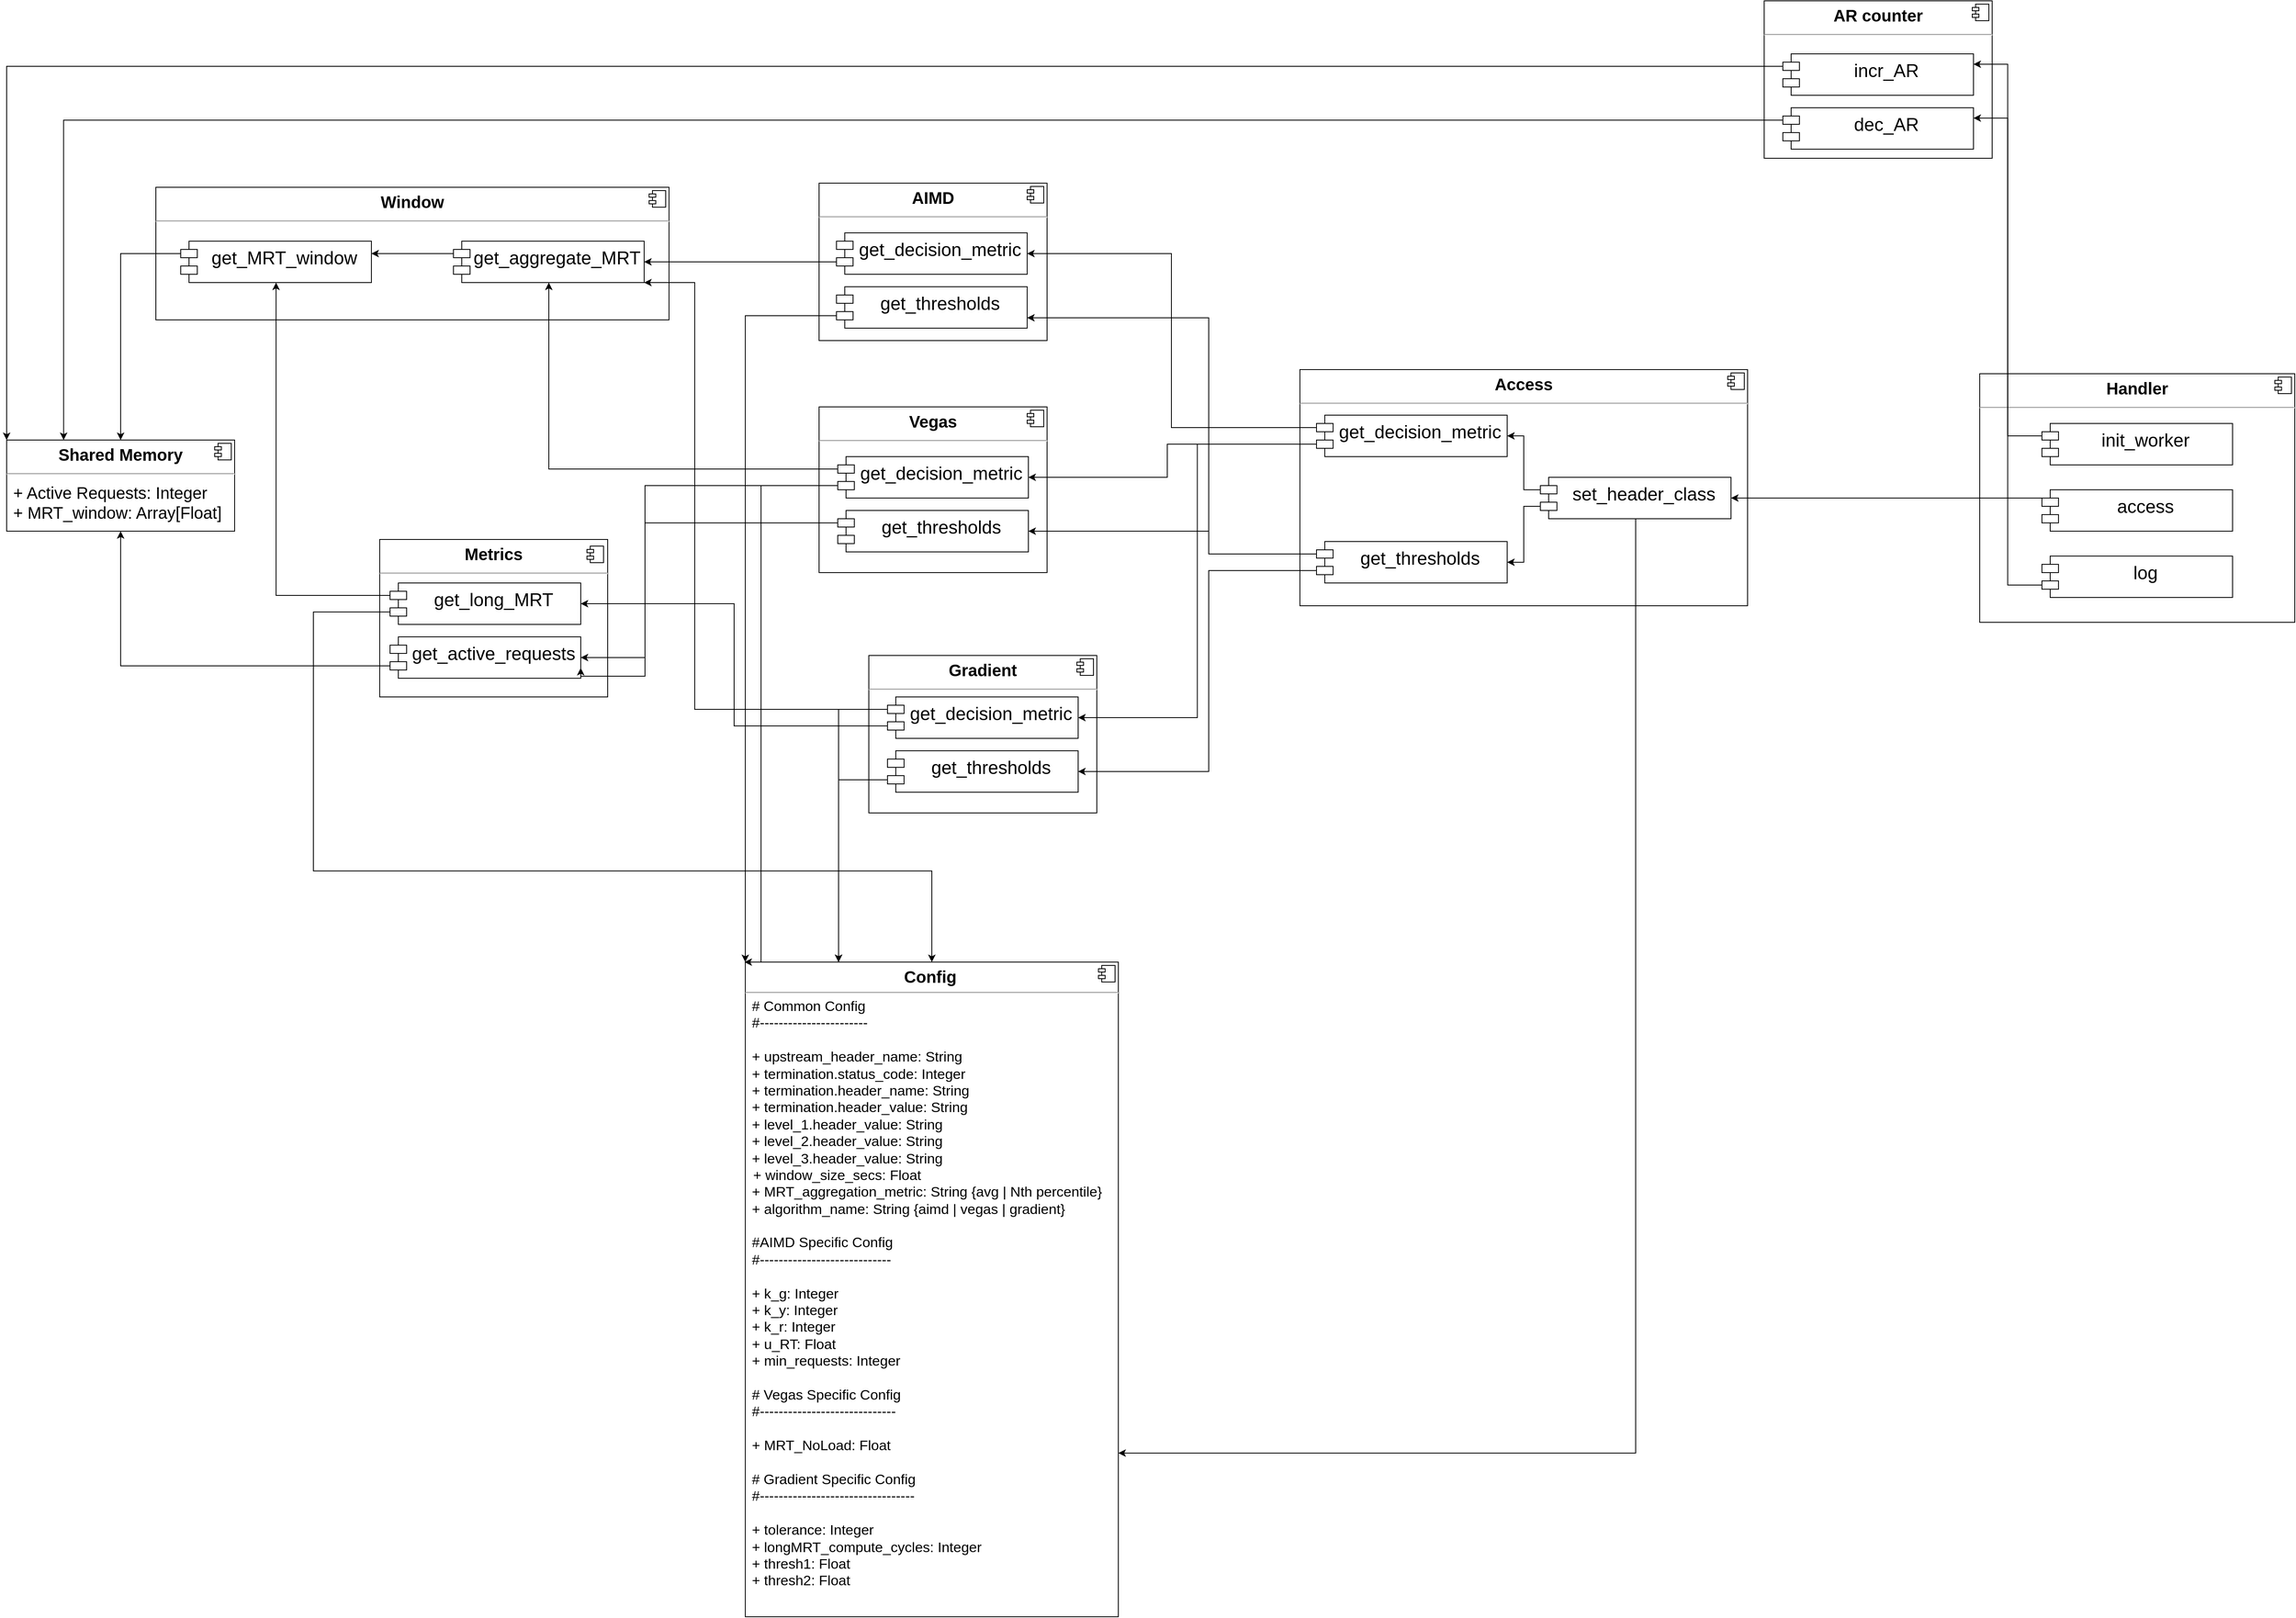 <mxfile version="17.4.0" type="github">
  <diagram id="C5RBs43oDa-KdzZeNtuy" name="Page-1">
    <mxGraphModel dx="6462" dy="2369" grid="1" gridSize="10" guides="1" tooltips="1" connect="1" arrows="1" fold="1" page="1" pageScale="1" pageWidth="827" pageHeight="1169" math="0" shadow="0">
      <root>
        <mxCell id="WIyWlLk6GJQsqaUBKTNV-0" />
        <mxCell id="WIyWlLk6GJQsqaUBKTNV-1" parent="WIyWlLk6GJQsqaUBKTNV-0" />
        <mxCell id="--dWJRHX75SRgyuAdrLD-0" value="&lt;p style=&quot;margin: 0px ; margin-top: 6px ; text-align: center&quot;&gt;&lt;b&gt;&lt;font style=&quot;font-size: 20px&quot;&gt;Config&lt;/font&gt;&lt;span style=&quot;font-size: 13px&quot;&gt;&amp;nbsp;&lt;/span&gt;&lt;/b&gt;&lt;/p&gt;&lt;hr&gt;&lt;p style=&quot;margin: 0px 0px 0px 8px ; font-size: 17px&quot;&gt;&lt;font style=&quot;font-size: 17px&quot;&gt;# Common Config&lt;/font&gt;&lt;/p&gt;&lt;p style=&quot;margin: 0px 0px 0px 8px ; font-size: 17px&quot;&gt;&lt;font style=&quot;font-size: 17px&quot;&gt;#-----------------------&lt;/font&gt;&lt;/p&gt;&lt;p style=&quot;margin: 0px 0px 0px 8px ; font-size: 17px&quot;&gt;&lt;font style=&quot;font-size: 17px&quot;&gt;&lt;br&gt;&lt;/font&gt;&lt;/p&gt;&lt;p style=&quot;margin: 0px 0px 0px 8px ; font-size: 17px&quot;&gt;&lt;font style=&quot;font-size: 17px&quot;&gt;+ upstream_header_name: String&lt;br&gt;+ termination.status_code: Integer&lt;/font&gt;&lt;/p&gt;&lt;p style=&quot;margin: 0px 0px 0px 8px ; font-size: 17px&quot;&gt;&lt;font style=&quot;font-size: 17px&quot;&gt;+&amp;nbsp;termination.header_name: String&lt;/font&gt;&lt;/p&gt;&lt;p style=&quot;margin: 0px 0px 0px 8px ; font-size: 17px&quot;&gt;&lt;font style=&quot;font-size: 17px&quot;&gt;+&amp;nbsp;termination.header_value: String&lt;/font&gt;&lt;/p&gt;&lt;p style=&quot;margin: 0px 0px 0px 8px ; font-size: 17px&quot;&gt;&lt;font style=&quot;font-size: 17px&quot;&gt;+&amp;nbsp;level_1.header_value: String&lt;span&gt;&amp;nbsp;&lt;/span&gt;&lt;/font&gt;&lt;/p&gt;&lt;p style=&quot;margin: 0px 0px 0px 8px ; font-size: 17px&quot;&gt;&lt;font style=&quot;font-size: 17px&quot;&gt;+&amp;nbsp;level_2.header_value: String&lt;span&gt;&amp;nbsp;&lt;/span&gt;&lt;span&gt;&lt;br&gt;&lt;/span&gt;&lt;/font&gt;&lt;/p&gt;&lt;p style=&quot;margin: 0px 0px 0px 8px ; font-size: 17px&quot;&gt;&lt;font style=&quot;font-size: 17px&quot;&gt;+&amp;nbsp;level_3.header_value: String&lt;span&gt;&amp;nbsp;&lt;/span&gt;&lt;span&gt;&lt;br&gt;&lt;/span&gt;&lt;/font&gt;&lt;/p&gt;&lt;font style=&quot;font-size: 17px&quot;&gt;&amp;nbsp;&amp;nbsp;+ window_size_secs: Float&lt;br&gt;&lt;/font&gt;&lt;p style=&quot;margin: 0px 0px 0px 8px ; font-size: 17px&quot;&gt;&lt;font style=&quot;font-size: 17px&quot;&gt;+&amp;nbsp;MRT_aggregation_metric: String {avg | Nth percentile}&lt;br&gt;+ algorithm_name: String {aimd | vegas | gradient}&lt;/font&gt;&lt;/p&gt;&lt;p style=&quot;margin: 0px 0px 0px 8px ; font-size: 17px&quot;&gt;&lt;font style=&quot;font-size: 17px&quot;&gt;&lt;br&gt;&lt;/font&gt;&lt;/p&gt;&lt;p style=&quot;margin: 0px 0px 0px 8px ; font-size: 17px&quot;&gt;&lt;font style=&quot;font-size: 17px&quot;&gt;#AIMD Specific Config&lt;/font&gt;&lt;/p&gt;&lt;p style=&quot;margin: 0px 0px 0px 8px ; font-size: 17px&quot;&gt;&lt;font style=&quot;font-size: 17px&quot;&gt;#----------------------------&lt;/font&gt;&lt;/p&gt;&lt;p style=&quot;margin: 0px 0px 0px 8px ; font-size: 17px&quot;&gt;&lt;font style=&quot;font-size: 17px&quot;&gt;&lt;br&gt;&lt;/font&gt;&lt;/p&gt;&lt;p style=&quot;margin: 0px 0px 0px 8px ; font-size: 17px&quot;&gt;&lt;font style=&quot;font-size: 17px&quot;&gt;+ k_g: Integer&lt;br&gt;&lt;/font&gt;&lt;/p&gt;&lt;p style=&quot;margin: 0px 0px 0px 8px ; font-size: 17px&quot;&gt;&lt;font style=&quot;font-size: 17px&quot;&gt;+&amp;nbsp;k_y: Integer&lt;/font&gt;&lt;/p&gt;&lt;p style=&quot;margin: 0px 0px 0px 8px ; font-size: 17px&quot;&gt;&lt;font style=&quot;font-size: 17px&quot;&gt;+&amp;nbsp;k_r: Integer&lt;/font&gt;&lt;/p&gt;&lt;p style=&quot;margin: 0px 0px 0px 8px ; font-size: 17px&quot;&gt;&lt;font style=&quot;font-size: 17px&quot;&gt;+ u_RT: Float&lt;br&gt;&lt;/font&gt;&lt;/p&gt;&lt;p style=&quot;margin: 0px 0px 0px 8px ; font-size: 17px&quot;&gt;&lt;font style=&quot;font-size: 17px&quot;&gt;+ min_requests: Integer&lt;br&gt;&lt;/font&gt;&lt;/p&gt;&lt;p style=&quot;margin: 0px 0px 0px 8px ; font-size: 17px&quot;&gt;&lt;font style=&quot;font-size: 17px&quot;&gt;&lt;br&gt;&lt;/font&gt;&lt;/p&gt;&lt;p style=&quot;margin: 0px 0px 0px 8px ; font-size: 17px&quot;&gt;&lt;font style=&quot;font-size: 17px&quot;&gt;# Vegas&amp;nbsp;Specific Config&lt;/font&gt;&lt;/p&gt;&lt;p style=&quot;margin: 0px 0px 0px 8px ; font-size: 17px&quot;&gt;&lt;font style=&quot;font-size: 17px&quot;&gt;#-----------------------------&lt;/font&gt;&lt;/p&gt;&lt;p style=&quot;margin: 0px 0px 0px 8px ; font-size: 17px&quot;&gt;&lt;font style=&quot;font-size: 17px&quot;&gt;&lt;br&gt;&lt;/font&gt;&lt;/p&gt;&lt;p style=&quot;margin: 0px 0px 0px 8px ; font-size: 17px&quot;&gt;&lt;font style=&quot;font-size: 17px&quot;&gt;+ MRT_NoLoad: Float&lt;br&gt;&lt;/font&gt;&lt;/p&gt;&lt;p style=&quot;margin: 0px 0px 0px 8px ; font-size: 17px&quot;&gt;&lt;font style=&quot;font-size: 17px&quot;&gt;&lt;br&gt;&lt;/font&gt;&lt;/p&gt;&lt;p style=&quot;margin: 0px 0px 0px 8px ; font-size: 17px&quot;&gt;&lt;font style=&quot;font-size: 17px&quot;&gt;# Gradient Specific Config&lt;/font&gt;&lt;/p&gt;&lt;p style=&quot;margin: 0px 0px 0px 8px ; font-size: 17px&quot;&gt;&lt;font style=&quot;font-size: 17px&quot;&gt;#---------------------------------&lt;/font&gt;&lt;/p&gt;&lt;p style=&quot;margin: 0px 0px 0px 8px ; font-size: 17px&quot;&gt;&lt;font style=&quot;font-size: 17px&quot;&gt;&lt;br&gt;&lt;/font&gt;&lt;/p&gt;&lt;p style=&quot;margin: 0px 0px 0px 8px ; font-size: 17px&quot;&gt;&lt;font style=&quot;font-size: 17px&quot;&gt;+ tolerance: Integer&amp;nbsp;&lt;/font&gt;&lt;/p&gt;&lt;p style=&quot;margin: 0px 0px 0px 8px ; font-size: 17px&quot;&gt;&lt;font style=&quot;font-size: 17px&quot;&gt;+&amp;nbsp;longMRT_compute_cycles: Integer&lt;/font&gt;&lt;/p&gt;&lt;p style=&quot;margin: 0px 0px 0px 8px ; font-size: 17px&quot;&gt;&lt;font style=&quot;font-size: 17px&quot;&gt;+&amp;nbsp;thresh1: Float&amp;nbsp;&lt;/font&gt;&lt;/p&gt;&lt;p style=&quot;margin: 0px 0px 0px 8px ; font-size: 17px&quot;&gt;&lt;font style=&quot;font-size: 17px&quot;&gt;+&amp;nbsp;thresh2: Float&lt;/font&gt;&lt;/p&gt;" style="align=left;overflow=fill;html=1;dropTarget=0;" vertex="1" parent="WIyWlLk6GJQsqaUBKTNV-1">
          <mxGeometry x="-1849" y="580" width="450" height="790" as="geometry" />
        </mxCell>
        <mxCell id="--dWJRHX75SRgyuAdrLD-1" value="" style="shape=component;jettyWidth=8;jettyHeight=4;" vertex="1" parent="--dWJRHX75SRgyuAdrLD-0">
          <mxGeometry x="1" width="20" height="20" relative="1" as="geometry">
            <mxPoint x="-24" y="4" as="offset" />
          </mxGeometry>
        </mxCell>
        <mxCell id="--dWJRHX75SRgyuAdrLD-2" value="&lt;p style=&quot;margin: 0px ; margin-top: 6px ; text-align: center&quot;&gt;&lt;b&gt;Handler&lt;/b&gt;&lt;/p&gt;&lt;hr&gt;&lt;p style=&quot;margin: 0px ; margin-left: 8px&quot;&gt;&lt;br&gt;&lt;/p&gt;" style="align=left;overflow=fill;html=1;dropTarget=0;fontSize=20;" vertex="1" parent="WIyWlLk6GJQsqaUBKTNV-1">
          <mxGeometry x="-360" y="-130" width="380" height="300" as="geometry" />
        </mxCell>
        <mxCell id="--dWJRHX75SRgyuAdrLD-3" value="" style="shape=component;jettyWidth=8;jettyHeight=4;fontSize=20;" vertex="1" parent="--dWJRHX75SRgyuAdrLD-2">
          <mxGeometry x="1" width="20" height="20" relative="1" as="geometry">
            <mxPoint x="-24" y="4" as="offset" />
          </mxGeometry>
        </mxCell>
        <mxCell id="--dWJRHX75SRgyuAdrLD-4" value="&lt;p style=&quot;margin: 0px ; margin-top: 6px ; text-align: center&quot;&gt;&lt;b&gt;Window&lt;/b&gt;&lt;/p&gt;&lt;hr&gt;&lt;p style=&quot;margin: 0px ; margin-left: 8px&quot;&gt;&lt;br&gt;&lt;/p&gt;" style="align=left;overflow=fill;html=1;dropTarget=0;fontSize=20;" vertex="1" parent="WIyWlLk6GJQsqaUBKTNV-1">
          <mxGeometry x="-2560" y="-355" width="619" height="160" as="geometry" />
        </mxCell>
        <mxCell id="--dWJRHX75SRgyuAdrLD-5" value="" style="shape=component;jettyWidth=8;jettyHeight=4;fontSize=20;" vertex="1" parent="--dWJRHX75SRgyuAdrLD-4">
          <mxGeometry x="1" width="20" height="20" relative="1" as="geometry">
            <mxPoint x="-24" y="4" as="offset" />
          </mxGeometry>
        </mxCell>
        <mxCell id="--dWJRHX75SRgyuAdrLD-6" value="&lt;p style=&quot;margin: 0px ; margin-top: 6px ; text-align: center&quot;&gt;&lt;b&gt;AIMD&lt;/b&gt;&lt;/p&gt;&lt;hr&gt;&lt;p style=&quot;margin: 0px ; margin-left: 8px&quot;&gt;&lt;br&gt;&lt;/p&gt;" style="align=left;overflow=fill;html=1;dropTarget=0;fontSize=20;" vertex="1" parent="WIyWlLk6GJQsqaUBKTNV-1">
          <mxGeometry x="-1760" y="-360" width="275" height="190" as="geometry" />
        </mxCell>
        <mxCell id="--dWJRHX75SRgyuAdrLD-7" value="" style="shape=component;jettyWidth=8;jettyHeight=4;fontSize=20;" vertex="1" parent="--dWJRHX75SRgyuAdrLD-6">
          <mxGeometry x="1" width="20" height="20" relative="1" as="geometry">
            <mxPoint x="-24" y="4" as="offset" />
          </mxGeometry>
        </mxCell>
        <mxCell id="--dWJRHX75SRgyuAdrLD-8" value="&lt;p style=&quot;margin: 0px ; margin-top: 6px ; text-align: center&quot;&gt;&lt;b&gt;Vegas&lt;/b&gt;&lt;/p&gt;&lt;hr&gt;&lt;p style=&quot;margin: 0px ; margin-left: 8px&quot;&gt;&lt;br&gt;&lt;/p&gt;" style="align=left;overflow=fill;html=1;dropTarget=0;fontSize=20;" vertex="1" parent="WIyWlLk6GJQsqaUBKTNV-1">
          <mxGeometry x="-1760" y="-90" width="275" height="200" as="geometry" />
        </mxCell>
        <mxCell id="--dWJRHX75SRgyuAdrLD-9" value="" style="shape=component;jettyWidth=8;jettyHeight=4;fontSize=20;" vertex="1" parent="--dWJRHX75SRgyuAdrLD-8">
          <mxGeometry x="1" width="20" height="20" relative="1" as="geometry">
            <mxPoint x="-24" y="4" as="offset" />
          </mxGeometry>
        </mxCell>
        <mxCell id="--dWJRHX75SRgyuAdrLD-10" value="&lt;p style=&quot;margin: 0px ; margin-top: 6px ; text-align: center&quot;&gt;&lt;b&gt;Gradient&lt;/b&gt;&lt;/p&gt;&lt;hr&gt;&lt;p style=&quot;margin: 0px ; margin-left: 8px&quot;&gt;&lt;br&gt;&lt;/p&gt;" style="align=left;overflow=fill;html=1;dropTarget=0;fontSize=20;" vertex="1" parent="WIyWlLk6GJQsqaUBKTNV-1">
          <mxGeometry x="-1700" y="210" width="275" height="190" as="geometry" />
        </mxCell>
        <mxCell id="--dWJRHX75SRgyuAdrLD-11" value="" style="shape=component;jettyWidth=8;jettyHeight=4;fontSize=20;" vertex="1" parent="--dWJRHX75SRgyuAdrLD-10">
          <mxGeometry x="1" width="20" height="20" relative="1" as="geometry">
            <mxPoint x="-24" y="4" as="offset" />
          </mxGeometry>
        </mxCell>
        <mxCell id="--dWJRHX75SRgyuAdrLD-15" value="&lt;p style=&quot;margin: 0px ; margin-top: 6px ; text-align: center&quot;&gt;&lt;b&gt;Access&lt;/b&gt;&lt;/p&gt;&lt;hr&gt;&lt;p style=&quot;margin: 0px ; margin-left: 8px&quot;&gt;&lt;br&gt;&lt;/p&gt;" style="align=left;overflow=fill;html=1;dropTarget=0;fontSize=20;" vertex="1" parent="WIyWlLk6GJQsqaUBKTNV-1">
          <mxGeometry x="-1180" y="-135" width="540" height="285" as="geometry" />
        </mxCell>
        <mxCell id="--dWJRHX75SRgyuAdrLD-16" value="" style="shape=component;jettyWidth=8;jettyHeight=4;fontSize=20;" vertex="1" parent="--dWJRHX75SRgyuAdrLD-15">
          <mxGeometry x="1" width="20" height="20" relative="1" as="geometry">
            <mxPoint x="-24" y="4" as="offset" />
          </mxGeometry>
        </mxCell>
        <mxCell id="--dWJRHX75SRgyuAdrLD-19" value="&lt;p style=&quot;margin: 0px ; margin-top: 6px ; text-align: center&quot;&gt;&lt;b&gt;Shared Memory&lt;/b&gt;&lt;/p&gt;&lt;hr&gt;&lt;p style=&quot;margin: 0px ; margin-left: 8px&quot;&gt;+ Active Requests: Integer&lt;br&gt;+ MRT_window: Array[Float]&lt;/p&gt;" style="align=left;overflow=fill;html=1;dropTarget=0;fontSize=20;" vertex="1" parent="WIyWlLk6GJQsqaUBKTNV-1">
          <mxGeometry x="-2740" y="-50" width="275" height="110" as="geometry" />
        </mxCell>
        <mxCell id="--dWJRHX75SRgyuAdrLD-20" value="" style="shape=component;jettyWidth=8;jettyHeight=4;fontSize=20;" vertex="1" parent="--dWJRHX75SRgyuAdrLD-19">
          <mxGeometry x="1" width="20" height="20" relative="1" as="geometry">
            <mxPoint x="-24" y="4" as="offset" />
          </mxGeometry>
        </mxCell>
        <mxCell id="--dWJRHX75SRgyuAdrLD-25" value="init_worker" style="shape=module;align=left;spacingLeft=20;align=center;verticalAlign=top;fontSize=22;" vertex="1" parent="WIyWlLk6GJQsqaUBKTNV-1">
          <mxGeometry x="-285" y="-70" width="230" height="50" as="geometry" />
        </mxCell>
        <mxCell id="--dWJRHX75SRgyuAdrLD-64" style="edgeStyle=orthogonalEdgeStyle;rounded=0;orthogonalLoop=1;jettySize=auto;html=1;exitX=0;exitY=0;exitDx=0;exitDy=15;exitPerimeter=0;entryX=1;entryY=0.5;entryDx=0;entryDy=0;fontSize=22;" edge="1" parent="WIyWlLk6GJQsqaUBKTNV-1" source="--dWJRHX75SRgyuAdrLD-26" target="--dWJRHX75SRgyuAdrLD-40">
          <mxGeometry relative="1" as="geometry">
            <Array as="points">
              <mxPoint x="-285" y="20" />
            </Array>
          </mxGeometry>
        </mxCell>
        <mxCell id="--dWJRHX75SRgyuAdrLD-26" value="access" style="shape=module;align=left;spacingLeft=20;align=center;verticalAlign=top;fontSize=22;" vertex="1" parent="WIyWlLk6GJQsqaUBKTNV-1">
          <mxGeometry x="-285" y="10" width="230" height="50" as="geometry" />
        </mxCell>
        <mxCell id="--dWJRHX75SRgyuAdrLD-27" value="log" style="shape=module;align=left;spacingLeft=20;align=center;verticalAlign=top;fontSize=22;" vertex="1" parent="WIyWlLk6GJQsqaUBKTNV-1">
          <mxGeometry x="-285" y="90" width="230" height="50" as="geometry" />
        </mxCell>
        <mxCell id="--dWJRHX75SRgyuAdrLD-84" style="edgeStyle=orthogonalEdgeStyle;rounded=0;orthogonalLoop=1;jettySize=auto;html=1;exitX=0;exitY=0;exitDx=0;exitDy=35;exitPerimeter=0;fontSize=22;" edge="1" parent="WIyWlLk6GJQsqaUBKTNV-1" source="--dWJRHX75SRgyuAdrLD-28" target="--dWJRHX75SRgyuAdrLD-37">
          <mxGeometry relative="1" as="geometry" />
        </mxCell>
        <mxCell id="--dWJRHX75SRgyuAdrLD-28" value="get_decision_metric" style="shape=module;align=left;spacingLeft=20;align=center;verticalAlign=top;fontSize=22;" vertex="1" parent="WIyWlLk6GJQsqaUBKTNV-1">
          <mxGeometry x="-1739" y="-300" width="230" height="50" as="geometry" />
        </mxCell>
        <mxCell id="--dWJRHX75SRgyuAdrLD-89" style="edgeStyle=orthogonalEdgeStyle;rounded=0;orthogonalLoop=1;jettySize=auto;html=1;exitX=0;exitY=0;exitDx=0;exitDy=35;exitPerimeter=0;entryX=0;entryY=0;entryDx=0;entryDy=0;fontSize=22;" edge="1" parent="WIyWlLk6GJQsqaUBKTNV-1" source="--dWJRHX75SRgyuAdrLD-29" target="--dWJRHX75SRgyuAdrLD-0">
          <mxGeometry relative="1" as="geometry">
            <Array as="points">
              <mxPoint x="-1849" y="-200" />
            </Array>
          </mxGeometry>
        </mxCell>
        <mxCell id="--dWJRHX75SRgyuAdrLD-29" value="get_thresholds" style="shape=module;align=left;spacingLeft=20;align=center;verticalAlign=top;fontSize=22;" vertex="1" parent="WIyWlLk6GJQsqaUBKTNV-1">
          <mxGeometry x="-1739" y="-235" width="230" height="50" as="geometry" />
        </mxCell>
        <mxCell id="--dWJRHX75SRgyuAdrLD-91" style="edgeStyle=orthogonalEdgeStyle;rounded=0;orthogonalLoop=1;jettySize=auto;html=1;exitX=0;exitY=0;exitDx=0;exitDy=15;exitPerimeter=0;fontSize=22;" edge="1" parent="WIyWlLk6GJQsqaUBKTNV-1" source="--dWJRHX75SRgyuAdrLD-30" target="--dWJRHX75SRgyuAdrLD-37">
          <mxGeometry relative="1" as="geometry" />
        </mxCell>
        <mxCell id="--dWJRHX75SRgyuAdrLD-93" style="edgeStyle=orthogonalEdgeStyle;rounded=0;orthogonalLoop=1;jettySize=auto;html=1;exitX=0;exitY=0;exitDx=0;exitDy=35;exitPerimeter=0;fontSize=22;" edge="1" parent="WIyWlLk6GJQsqaUBKTNV-1" source="--dWJRHX75SRgyuAdrLD-30">
          <mxGeometry relative="1" as="geometry">
            <mxPoint x="-1850" y="580" as="targetPoint" />
            <Array as="points">
              <mxPoint x="-1830" y="5" />
              <mxPoint x="-1830" y="580" />
            </Array>
          </mxGeometry>
        </mxCell>
        <mxCell id="--dWJRHX75SRgyuAdrLD-30" value="get_decision_metric" style="shape=module;align=left;spacingLeft=20;align=center;verticalAlign=top;fontSize=22;" vertex="1" parent="WIyWlLk6GJQsqaUBKTNV-1">
          <mxGeometry x="-1737.5" y="-30" width="230" height="50" as="geometry" />
        </mxCell>
        <mxCell id="--dWJRHX75SRgyuAdrLD-31" value="get_thresholds" style="shape=module;align=left;spacingLeft=20;align=center;verticalAlign=top;fontSize=22;" vertex="1" parent="WIyWlLk6GJQsqaUBKTNV-1">
          <mxGeometry x="-1737.5" y="35" width="230" height="50" as="geometry" />
        </mxCell>
        <mxCell id="--dWJRHX75SRgyuAdrLD-117" style="edgeStyle=orthogonalEdgeStyle;rounded=0;orthogonalLoop=1;jettySize=auto;html=1;exitX=0;exitY=0;exitDx=0;exitDy=15;exitPerimeter=0;entryX=0.25;entryY=0;entryDx=0;entryDy=0;fontSize=22;" edge="1" parent="WIyWlLk6GJQsqaUBKTNV-1" source="--dWJRHX75SRgyuAdrLD-34" target="--dWJRHX75SRgyuAdrLD-0">
          <mxGeometry relative="1" as="geometry" />
        </mxCell>
        <mxCell id="--dWJRHX75SRgyuAdrLD-118" style="edgeStyle=orthogonalEdgeStyle;rounded=0;orthogonalLoop=1;jettySize=auto;html=1;exitX=0;exitY=0;exitDx=0;exitDy=15;exitPerimeter=0;entryX=1;entryY=1;entryDx=0;entryDy=0;fontSize=22;" edge="1" parent="WIyWlLk6GJQsqaUBKTNV-1" source="--dWJRHX75SRgyuAdrLD-34" target="--dWJRHX75SRgyuAdrLD-37">
          <mxGeometry relative="1" as="geometry">
            <Array as="points">
              <mxPoint x="-1910" y="275" />
              <mxPoint x="-1910" y="-240" />
            </Array>
          </mxGeometry>
        </mxCell>
        <mxCell id="--dWJRHX75SRgyuAdrLD-34" value="get_decision_metric" style="shape=module;align=left;spacingLeft=20;align=center;verticalAlign=top;fontSize=22;" vertex="1" parent="WIyWlLk6GJQsqaUBKTNV-1">
          <mxGeometry x="-1677.5" y="260" width="230" height="50" as="geometry" />
        </mxCell>
        <mxCell id="--dWJRHX75SRgyuAdrLD-123" style="edgeStyle=orthogonalEdgeStyle;rounded=0;orthogonalLoop=1;jettySize=auto;html=1;exitX=0;exitY=0;exitDx=0;exitDy=35;exitPerimeter=0;entryX=0.25;entryY=0;entryDx=0;entryDy=0;fontSize=22;" edge="1" parent="WIyWlLk6GJQsqaUBKTNV-1" source="--dWJRHX75SRgyuAdrLD-35" target="--dWJRHX75SRgyuAdrLD-0">
          <mxGeometry relative="1" as="geometry" />
        </mxCell>
        <mxCell id="--dWJRHX75SRgyuAdrLD-35" value="get_thresholds" style="shape=module;align=left;spacingLeft=20;align=center;verticalAlign=top;fontSize=22;" vertex="1" parent="WIyWlLk6GJQsqaUBKTNV-1">
          <mxGeometry x="-1677.5" y="325" width="230" height="50" as="geometry" />
        </mxCell>
        <mxCell id="--dWJRHX75SRgyuAdrLD-87" style="edgeStyle=orthogonalEdgeStyle;rounded=0;orthogonalLoop=1;jettySize=auto;html=1;exitX=0;exitY=0;exitDx=0;exitDy=15;exitPerimeter=0;entryX=0.5;entryY=0;entryDx=0;entryDy=0;fontSize=22;" edge="1" parent="WIyWlLk6GJQsqaUBKTNV-1" source="--dWJRHX75SRgyuAdrLD-36" target="--dWJRHX75SRgyuAdrLD-19">
          <mxGeometry relative="1" as="geometry" />
        </mxCell>
        <mxCell id="--dWJRHX75SRgyuAdrLD-36" value="get_MRT_window" style="shape=module;align=left;spacingLeft=20;align=center;verticalAlign=top;fontSize=22;" vertex="1" parent="WIyWlLk6GJQsqaUBKTNV-1">
          <mxGeometry x="-2530" y="-290" width="230" height="50" as="geometry" />
        </mxCell>
        <mxCell id="--dWJRHX75SRgyuAdrLD-86" style="edgeStyle=orthogonalEdgeStyle;rounded=0;orthogonalLoop=1;jettySize=auto;html=1;exitX=0;exitY=0;exitDx=0;exitDy=15;exitPerimeter=0;fontSize=22;" edge="1" parent="WIyWlLk6GJQsqaUBKTNV-1" source="--dWJRHX75SRgyuAdrLD-37" target="--dWJRHX75SRgyuAdrLD-36">
          <mxGeometry relative="1" as="geometry">
            <Array as="points">
              <mxPoint x="-2280" y="-275" />
              <mxPoint x="-2280" y="-275" />
            </Array>
          </mxGeometry>
        </mxCell>
        <mxCell id="--dWJRHX75SRgyuAdrLD-37" value="get_aggregate_MRT" style="shape=module;align=left;spacingLeft=20;align=center;verticalAlign=top;fontSize=22;" vertex="1" parent="WIyWlLk6GJQsqaUBKTNV-1">
          <mxGeometry x="-2201" y="-290" width="230" height="50" as="geometry" />
        </mxCell>
        <mxCell id="--dWJRHX75SRgyuAdrLD-71" style="edgeStyle=orthogonalEdgeStyle;rounded=0;orthogonalLoop=1;jettySize=auto;html=1;exitX=0;exitY=0;exitDx=0;exitDy=15;exitPerimeter=0;entryX=1;entryY=0.5;entryDx=0;entryDy=0;fontSize=22;" edge="1" parent="WIyWlLk6GJQsqaUBKTNV-1" source="--dWJRHX75SRgyuAdrLD-40" target="--dWJRHX75SRgyuAdrLD-42">
          <mxGeometry relative="1" as="geometry" />
        </mxCell>
        <mxCell id="--dWJRHX75SRgyuAdrLD-72" style="edgeStyle=orthogonalEdgeStyle;rounded=0;orthogonalLoop=1;jettySize=auto;html=1;exitX=0;exitY=0;exitDx=0;exitDy=35;exitPerimeter=0;entryX=1;entryY=0.5;entryDx=0;entryDy=0;fontSize=22;" edge="1" parent="WIyWlLk6GJQsqaUBKTNV-1" source="--dWJRHX75SRgyuAdrLD-40" target="--dWJRHX75SRgyuAdrLD-41">
          <mxGeometry relative="1" as="geometry" />
        </mxCell>
        <mxCell id="--dWJRHX75SRgyuAdrLD-82" style="edgeStyle=orthogonalEdgeStyle;rounded=0;orthogonalLoop=1;jettySize=auto;html=1;exitX=0.5;exitY=1;exitDx=0;exitDy=0;entryX=1;entryY=0.75;entryDx=0;entryDy=0;fontSize=22;" edge="1" parent="WIyWlLk6GJQsqaUBKTNV-1" source="--dWJRHX75SRgyuAdrLD-40" target="--dWJRHX75SRgyuAdrLD-0">
          <mxGeometry relative="1" as="geometry" />
        </mxCell>
        <mxCell id="--dWJRHX75SRgyuAdrLD-40" value="set_header_class" style="shape=module;align=left;spacingLeft=20;align=center;verticalAlign=top;fontSize=22;" vertex="1" parent="WIyWlLk6GJQsqaUBKTNV-1">
          <mxGeometry x="-890" y="-5" width="230" height="50" as="geometry" />
        </mxCell>
        <mxCell id="--dWJRHX75SRgyuAdrLD-76" style="edgeStyle=orthogonalEdgeStyle;rounded=0;orthogonalLoop=1;jettySize=auto;html=1;exitX=0;exitY=0;exitDx=0;exitDy=15;exitPerimeter=0;entryX=1;entryY=0.75;entryDx=0;entryDy=0;fontSize=22;" edge="1" parent="WIyWlLk6GJQsqaUBKTNV-1" source="--dWJRHX75SRgyuAdrLD-41" target="--dWJRHX75SRgyuAdrLD-29">
          <mxGeometry relative="1" as="geometry">
            <Array as="points">
              <mxPoint x="-1290" y="87" />
              <mxPoint x="-1290" y="-198" />
            </Array>
          </mxGeometry>
        </mxCell>
        <mxCell id="--dWJRHX75SRgyuAdrLD-78" style="edgeStyle=orthogonalEdgeStyle;rounded=0;orthogonalLoop=1;jettySize=auto;html=1;exitX=0;exitY=0;exitDx=0;exitDy=35;exitPerimeter=0;entryX=1;entryY=0.5;entryDx=0;entryDy=0;fontSize=22;" edge="1" parent="WIyWlLk6GJQsqaUBKTNV-1" source="--dWJRHX75SRgyuAdrLD-41" target="--dWJRHX75SRgyuAdrLD-35">
          <mxGeometry relative="1" as="geometry">
            <Array as="points">
              <mxPoint x="-1290" y="107" />
              <mxPoint x="-1290" y="350" />
            </Array>
          </mxGeometry>
        </mxCell>
        <mxCell id="--dWJRHX75SRgyuAdrLD-79" style="edgeStyle=orthogonalEdgeStyle;rounded=0;orthogonalLoop=1;jettySize=auto;html=1;exitX=0;exitY=0;exitDx=0;exitDy=15;exitPerimeter=0;entryX=1;entryY=0.5;entryDx=0;entryDy=0;fontSize=22;" edge="1" parent="WIyWlLk6GJQsqaUBKTNV-1" source="--dWJRHX75SRgyuAdrLD-41" target="--dWJRHX75SRgyuAdrLD-31">
          <mxGeometry relative="1" as="geometry">
            <Array as="points">
              <mxPoint x="-1290" y="87" />
              <mxPoint x="-1290" y="60" />
            </Array>
          </mxGeometry>
        </mxCell>
        <mxCell id="--dWJRHX75SRgyuAdrLD-41" value="get_thresholds" style="shape=module;align=left;spacingLeft=20;align=center;verticalAlign=top;fontSize=22;" vertex="1" parent="WIyWlLk6GJQsqaUBKTNV-1">
          <mxGeometry x="-1160" y="72.5" width="230" height="50" as="geometry" />
        </mxCell>
        <mxCell id="--dWJRHX75SRgyuAdrLD-73" style="edgeStyle=orthogonalEdgeStyle;rounded=0;orthogonalLoop=1;jettySize=auto;html=1;exitX=0;exitY=0;exitDx=0;exitDy=15;exitPerimeter=0;entryX=1;entryY=0.5;entryDx=0;entryDy=0;fontSize=22;" edge="1" parent="WIyWlLk6GJQsqaUBKTNV-1" source="--dWJRHX75SRgyuAdrLD-42" target="--dWJRHX75SRgyuAdrLD-28">
          <mxGeometry relative="1" as="geometry">
            <Array as="points">
              <mxPoint x="-1335" y="-65" />
              <mxPoint x="-1335" y="-275" />
            </Array>
          </mxGeometry>
        </mxCell>
        <mxCell id="--dWJRHX75SRgyuAdrLD-74" style="edgeStyle=orthogonalEdgeStyle;rounded=0;orthogonalLoop=1;jettySize=auto;html=1;exitX=0;exitY=0;exitDx=0;exitDy=35;exitPerimeter=0;entryX=1;entryY=0.5;entryDx=0;entryDy=0;fontSize=22;" edge="1" parent="WIyWlLk6GJQsqaUBKTNV-1" source="--dWJRHX75SRgyuAdrLD-42" target="--dWJRHX75SRgyuAdrLD-34">
          <mxGeometry relative="1" as="geometry" />
        </mxCell>
        <mxCell id="--dWJRHX75SRgyuAdrLD-75" style="edgeStyle=orthogonalEdgeStyle;rounded=0;orthogonalLoop=1;jettySize=auto;html=1;exitX=0;exitY=0;exitDx=0;exitDy=35;exitPerimeter=0;fontSize=22;" edge="1" parent="WIyWlLk6GJQsqaUBKTNV-1" source="--dWJRHX75SRgyuAdrLD-42" target="--dWJRHX75SRgyuAdrLD-30">
          <mxGeometry relative="1" as="geometry">
            <Array as="points">
              <mxPoint x="-1340" y="-45" />
              <mxPoint x="-1340" y="-5" />
            </Array>
          </mxGeometry>
        </mxCell>
        <mxCell id="--dWJRHX75SRgyuAdrLD-42" value="get_decision_metric" style="shape=module;align=left;spacingLeft=20;align=center;verticalAlign=top;fontSize=22;" vertex="1" parent="WIyWlLk6GJQsqaUBKTNV-1">
          <mxGeometry x="-1160" y="-80" width="230" height="50" as="geometry" />
        </mxCell>
        <mxCell id="--dWJRHX75SRgyuAdrLD-47" value="&lt;p style=&quot;margin: 0px ; margin-top: 6px ; text-align: center&quot;&gt;&lt;b&gt;AR counter&lt;/b&gt;&lt;/p&gt;&lt;hr&gt;&lt;p style=&quot;margin: 0px ; margin-left: 8px&quot;&gt;&lt;br&gt;&lt;/p&gt;" style="align=left;overflow=fill;html=1;dropTarget=0;fontSize=20;" vertex="1" parent="WIyWlLk6GJQsqaUBKTNV-1">
          <mxGeometry x="-620" y="-580" width="275" height="190" as="geometry" />
        </mxCell>
        <mxCell id="--dWJRHX75SRgyuAdrLD-48" value="" style="shape=component;jettyWidth=8;jettyHeight=4;fontSize=20;" vertex="1" parent="--dWJRHX75SRgyuAdrLD-47">
          <mxGeometry x="1" width="20" height="20" relative="1" as="geometry">
            <mxPoint x="-24" y="4" as="offset" />
          </mxGeometry>
        </mxCell>
        <mxCell id="--dWJRHX75SRgyuAdrLD-80" style="edgeStyle=orthogonalEdgeStyle;rounded=0;orthogonalLoop=1;jettySize=auto;html=1;exitX=0;exitY=0;exitDx=0;exitDy=15;exitPerimeter=0;entryX=0;entryY=0;entryDx=0;entryDy=0;fontSize=22;" edge="1" parent="WIyWlLk6GJQsqaUBKTNV-1" source="--dWJRHX75SRgyuAdrLD-49" target="--dWJRHX75SRgyuAdrLD-19">
          <mxGeometry relative="1" as="geometry" />
        </mxCell>
        <mxCell id="--dWJRHX75SRgyuAdrLD-49" value="incr_AR" style="shape=module;align=left;spacingLeft=20;align=center;verticalAlign=top;fontSize=22;" vertex="1" parent="WIyWlLk6GJQsqaUBKTNV-1">
          <mxGeometry x="-597.5" y="-516" width="230" height="50" as="geometry" />
        </mxCell>
        <mxCell id="--dWJRHX75SRgyuAdrLD-81" style="edgeStyle=orthogonalEdgeStyle;rounded=0;orthogonalLoop=1;jettySize=auto;html=1;exitX=0;exitY=0;exitDx=0;exitDy=15;exitPerimeter=0;entryX=0.25;entryY=0;entryDx=0;entryDy=0;fontSize=22;" edge="1" parent="WIyWlLk6GJQsqaUBKTNV-1" source="--dWJRHX75SRgyuAdrLD-50" target="--dWJRHX75SRgyuAdrLD-19">
          <mxGeometry relative="1" as="geometry" />
        </mxCell>
        <mxCell id="--dWJRHX75SRgyuAdrLD-50" value="dec_AR" style="shape=module;align=left;spacingLeft=20;align=center;verticalAlign=top;fontSize=22;" vertex="1" parent="WIyWlLk6GJQsqaUBKTNV-1">
          <mxGeometry x="-597.5" y="-451" width="230" height="50" as="geometry" />
        </mxCell>
        <mxCell id="--dWJRHX75SRgyuAdrLD-55" value="&lt;p style=&quot;margin: 0px ; margin-top: 6px ; text-align: center&quot;&gt;&lt;b&gt;Metrics&lt;/b&gt;&lt;/p&gt;&lt;hr&gt;&lt;p style=&quot;margin: 0px ; margin-left: 8px&quot;&gt;&lt;br&gt;&lt;/p&gt;" style="align=left;overflow=fill;html=1;dropTarget=0;fontSize=20;" vertex="1" parent="WIyWlLk6GJQsqaUBKTNV-1">
          <mxGeometry x="-2290" y="70" width="275" height="190" as="geometry" />
        </mxCell>
        <mxCell id="--dWJRHX75SRgyuAdrLD-56" value="" style="shape=component;jettyWidth=8;jettyHeight=4;fontSize=20;" vertex="1" parent="--dWJRHX75SRgyuAdrLD-55">
          <mxGeometry x="1" width="20" height="20" relative="1" as="geometry">
            <mxPoint x="-25" y="8" as="offset" />
          </mxGeometry>
        </mxCell>
        <mxCell id="--dWJRHX75SRgyuAdrLD-121" style="edgeStyle=orthogonalEdgeStyle;rounded=0;orthogonalLoop=1;jettySize=auto;html=1;exitX=0;exitY=0;exitDx=0;exitDy=35;exitPerimeter=0;fontSize=22;" edge="1" parent="WIyWlLk6GJQsqaUBKTNV-1" source="--dWJRHX75SRgyuAdrLD-57" target="--dWJRHX75SRgyuAdrLD-0">
          <mxGeometry relative="1" as="geometry">
            <Array as="points">
              <mxPoint x="-2370" y="157" />
              <mxPoint x="-2370" y="470" />
              <mxPoint x="-1624" y="470" />
            </Array>
          </mxGeometry>
        </mxCell>
        <mxCell id="--dWJRHX75SRgyuAdrLD-122" style="edgeStyle=orthogonalEdgeStyle;rounded=0;orthogonalLoop=1;jettySize=auto;html=1;exitX=0;exitY=0;exitDx=0;exitDy=15;exitPerimeter=0;entryX=0.5;entryY=1;entryDx=0;entryDy=0;fontSize=22;" edge="1" parent="WIyWlLk6GJQsqaUBKTNV-1" source="--dWJRHX75SRgyuAdrLD-57" target="--dWJRHX75SRgyuAdrLD-36">
          <mxGeometry relative="1" as="geometry" />
        </mxCell>
        <mxCell id="--dWJRHX75SRgyuAdrLD-57" value="get_long_MRT" style="shape=module;align=left;spacingLeft=20;align=center;verticalAlign=top;fontSize=22;" vertex="1" parent="WIyWlLk6GJQsqaUBKTNV-1">
          <mxGeometry x="-2277.5" y="122.5" width="230" height="50" as="geometry" />
        </mxCell>
        <mxCell id="--dWJRHX75SRgyuAdrLD-92" style="edgeStyle=orthogonalEdgeStyle;rounded=0;orthogonalLoop=1;jettySize=auto;html=1;exitX=0;exitY=0;exitDx=0;exitDy=35;exitPerimeter=0;entryX=0.5;entryY=1;entryDx=0;entryDy=0;fontSize=22;" edge="1" parent="WIyWlLk6GJQsqaUBKTNV-1" source="--dWJRHX75SRgyuAdrLD-58" target="--dWJRHX75SRgyuAdrLD-19">
          <mxGeometry relative="1" as="geometry" />
        </mxCell>
        <mxCell id="--dWJRHX75SRgyuAdrLD-58" value="get_active_requests" style="shape=module;align=left;spacingLeft=20;align=center;verticalAlign=top;fontSize=22;" vertex="1" parent="WIyWlLk6GJQsqaUBKTNV-1">
          <mxGeometry x="-2277.5" y="187.5" width="230" height="50" as="geometry" />
        </mxCell>
        <mxCell id="--dWJRHX75SRgyuAdrLD-62" style="edgeStyle=orthogonalEdgeStyle;rounded=0;orthogonalLoop=1;jettySize=auto;html=1;exitX=0;exitY=0;exitDx=0;exitDy=15;exitPerimeter=0;entryX=1;entryY=0.25;entryDx=0;entryDy=0;fontSize=22;" edge="1" parent="WIyWlLk6GJQsqaUBKTNV-1" source="--dWJRHX75SRgyuAdrLD-25" target="--dWJRHX75SRgyuAdrLD-49">
          <mxGeometry relative="1" as="geometry" />
        </mxCell>
        <mxCell id="--dWJRHX75SRgyuAdrLD-63" style="edgeStyle=orthogonalEdgeStyle;rounded=0;orthogonalLoop=1;jettySize=auto;html=1;exitX=0;exitY=0;exitDx=0;exitDy=35;exitPerimeter=0;entryX=1;entryY=0.25;entryDx=0;entryDy=0;fontSize=22;" edge="1" parent="WIyWlLk6GJQsqaUBKTNV-1" source="--dWJRHX75SRgyuAdrLD-27" target="--dWJRHX75SRgyuAdrLD-50">
          <mxGeometry relative="1" as="geometry" />
        </mxCell>
        <mxCell id="--dWJRHX75SRgyuAdrLD-115" style="edgeStyle=orthogonalEdgeStyle;rounded=0;orthogonalLoop=1;jettySize=auto;html=1;exitX=0;exitY=0;exitDx=0;exitDy=15;exitPerimeter=0;entryX=1;entryY=0.75;entryDx=0;entryDy=0;fontSize=22;" edge="1" parent="WIyWlLk6GJQsqaUBKTNV-1" source="--dWJRHX75SRgyuAdrLD-31" target="--dWJRHX75SRgyuAdrLD-58">
          <mxGeometry relative="1" as="geometry">
            <mxPoint x="-2030.0" y="337.5" as="targetPoint" />
            <Array as="points">
              <mxPoint x="-1970" y="50" />
              <mxPoint x="-1970" y="235" />
              <mxPoint x="-2047" y="235" />
            </Array>
          </mxGeometry>
        </mxCell>
        <mxCell id="--dWJRHX75SRgyuAdrLD-90" style="edgeStyle=orthogonalEdgeStyle;rounded=0;orthogonalLoop=1;jettySize=auto;html=1;exitX=0;exitY=0;exitDx=0;exitDy=35;exitPerimeter=0;entryX=1;entryY=0.5;entryDx=0;entryDy=0;fontSize=22;" edge="1" parent="WIyWlLk6GJQsqaUBKTNV-1" source="--dWJRHX75SRgyuAdrLD-30" target="--dWJRHX75SRgyuAdrLD-58">
          <mxGeometry relative="1" as="geometry">
            <Array as="points">
              <mxPoint x="-1970" y="5" />
              <mxPoint x="-1970" y="212" />
            </Array>
          </mxGeometry>
        </mxCell>
        <mxCell id="--dWJRHX75SRgyuAdrLD-120" style="edgeStyle=orthogonalEdgeStyle;rounded=0;orthogonalLoop=1;jettySize=auto;html=1;exitX=0;exitY=0;exitDx=0;exitDy=35;exitPerimeter=0;entryX=1;entryY=0.5;entryDx=0;entryDy=0;fontSize=22;" edge="1" parent="WIyWlLk6GJQsqaUBKTNV-1" source="--dWJRHX75SRgyuAdrLD-34" target="--dWJRHX75SRgyuAdrLD-57">
          <mxGeometry relative="1" as="geometry" />
        </mxCell>
      </root>
    </mxGraphModel>
  </diagram>
</mxfile>
